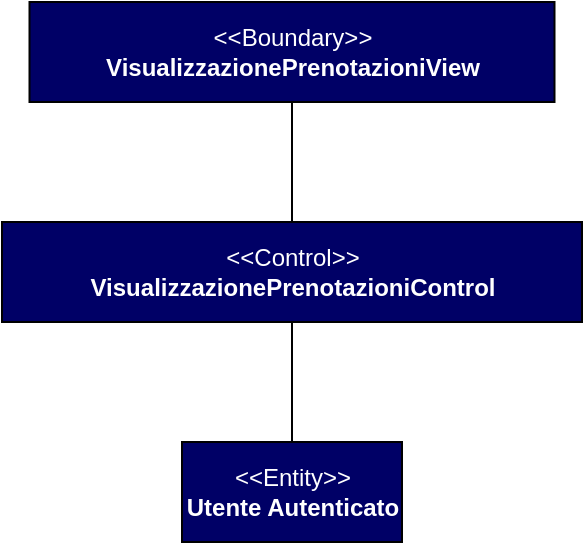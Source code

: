 <mxfile version="13.9.5" type="device"><diagram name="Page-1" id="929967ad-93f9-6ef4-fab6-5d389245f69c"><mxGraphModel dx="857" dy="642" grid="1" gridSize="10" guides="1" tooltips="1" connect="1" arrows="1" fold="1" page="1" pageScale="1.5" pageWidth="1169" pageHeight="826" background="none" math="0" shadow="0"><root><mxCell id="0" style=";html=1;"/><mxCell id="1" style=";html=1;" parent="0"/><mxCell id="qwX3oTCfdqMI3JBmAdr7-1" value="&lt;font color=&quot;#ffffff&quot;&gt;&amp;lt;&amp;lt;Entity&amp;gt;&amp;gt;&lt;br&gt;&lt;/font&gt;&lt;b&gt;&lt;font color=&quot;#ffffff&quot;&gt;Utente Autenticato&lt;/font&gt;&lt;br&gt;&lt;/b&gt;" style="html=1;fillColor=#000066;" parent="1" vertex="1"><mxGeometry x="510" y="450" width="110" height="50" as="geometry"/></mxCell><mxCell id="qwX3oTCfdqMI3JBmAdr7-8" value="&lt;font color=&quot;#ffffff&quot;&gt;&amp;lt;&amp;lt;Boundary&amp;gt;&amp;gt;&lt;br&gt;&lt;b&gt;VisualizzazionePrenotazioniView&lt;/b&gt;&lt;/font&gt;" style="html=1;fillColor=#000066;" parent="1" vertex="1"><mxGeometry x="433.75" y="230" width="262.5" height="50" as="geometry"/></mxCell><mxCell id="qwX3oTCfdqMI3JBmAdr7-9" value="&lt;font color=&quot;#ffffff&quot;&gt;&amp;lt;&amp;lt;Control&amp;gt;&amp;gt;&lt;br&gt;&lt;/font&gt;&lt;b&gt;&lt;font color=&quot;#ffffff&quot;&gt;VisualizzazionePrenotazioniControl&lt;/font&gt;&lt;br&gt;&lt;/b&gt;" style="html=1;fillColor=#000066;" parent="1" vertex="1"><mxGeometry x="420" y="340" width="290" height="50" as="geometry"/></mxCell><mxCell id="qwX3oTCfdqMI3JBmAdr7-11" value="" style="endArrow=none;html=1;entryX=0.5;entryY=1;entryDx=0;entryDy=0;exitX=0.5;exitY=0;exitDx=0;exitDy=0;" parent="1" source="qwX3oTCfdqMI3JBmAdr7-9" target="qwX3oTCfdqMI3JBmAdr7-8" edge="1"><mxGeometry width="50" height="50" relative="1" as="geometry"><mxPoint x="680" y="420" as="sourcePoint"/><mxPoint x="730" y="370" as="targetPoint"/></mxGeometry></mxCell><mxCell id="qwX3oTCfdqMI3JBmAdr7-13" value="" style="endArrow=none;html=1;entryX=0.5;entryY=1;entryDx=0;entryDy=0;exitX=0.5;exitY=0;exitDx=0;exitDy=0;" parent="1" source="qwX3oTCfdqMI3JBmAdr7-1" target="qwX3oTCfdqMI3JBmAdr7-9" edge="1"><mxGeometry width="50" height="50" relative="1" as="geometry"><mxPoint x="630" y="460" as="sourcePoint"/><mxPoint x="545" y="390" as="targetPoint"/></mxGeometry></mxCell></root></mxGraphModel></diagram></mxfile>